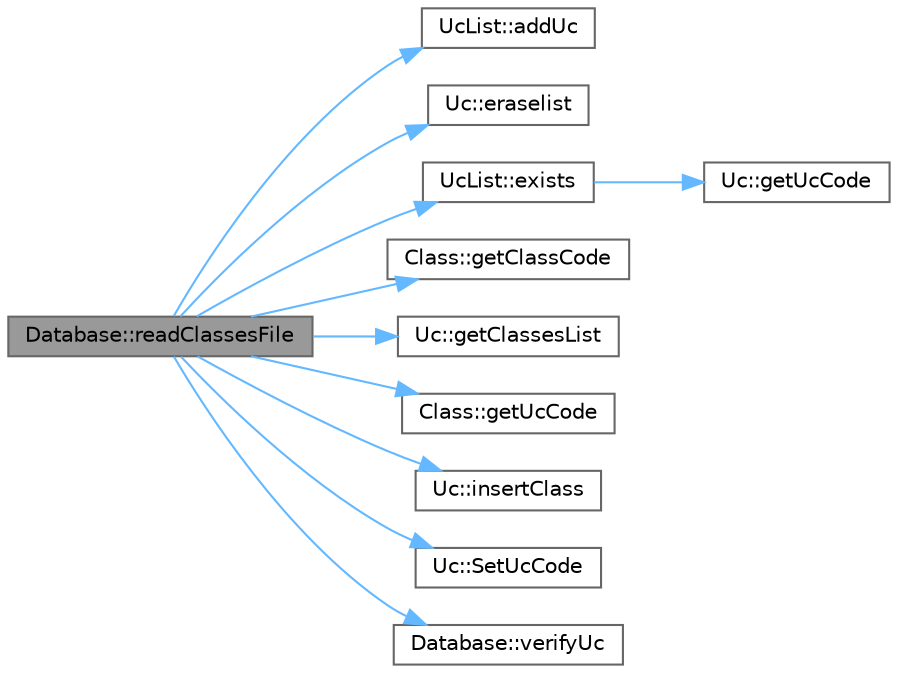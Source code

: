 digraph "Database::readClassesFile"
{
 // LATEX_PDF_SIZE
  bgcolor="transparent";
  edge [fontname=Helvetica,fontsize=10,labelfontname=Helvetica,labelfontsize=10];
  node [fontname=Helvetica,fontsize=10,shape=box,height=0.2,width=0.4];
  rankdir="LR";
  Node1 [label="Database::readClassesFile",height=0.2,width=0.4,color="gray40", fillcolor="grey60", style="filled", fontcolor="black",tooltip=" "];
  Node1 -> Node2 [color="steelblue1",style="solid"];
  Node2 [label="UcList::addUc",height=0.2,width=0.4,color="grey40", fillcolor="white", style="filled",URL="$class_uc_list.html#aaf0facf94285aeba56524139d01358b9",tooltip=" "];
  Node1 -> Node3 [color="steelblue1",style="solid"];
  Node3 [label="Uc::eraselist",height=0.2,width=0.4,color="grey40", fillcolor="white", style="filled",URL="$class_uc.html#af34af4e15bf87e376b741ebe7f78227c",tooltip=" "];
  Node1 -> Node4 [color="steelblue1",style="solid"];
  Node4 [label="UcList::exists",height=0.2,width=0.4,color="grey40", fillcolor="white", style="filled",URL="$class_uc_list.html#a10a728d32bdd96678b31d2dc796432a7",tooltip=" "];
  Node4 -> Node5 [color="steelblue1",style="solid"];
  Node5 [label="Uc::getUcCode",height=0.2,width=0.4,color="grey40", fillcolor="white", style="filled",URL="$class_uc.html#a2b9fa6366a08ddf30f0d03342e89a01a",tooltip=" "];
  Node1 -> Node6 [color="steelblue1",style="solid"];
  Node6 [label="Class::getClassCode",height=0.2,width=0.4,color="grey40", fillcolor="white", style="filled",URL="$class_class.html#aa68718414a5cad02b1afdba4ad450971",tooltip=" "];
  Node1 -> Node7 [color="steelblue1",style="solid"];
  Node7 [label="Uc::getClassesList",height=0.2,width=0.4,color="grey40", fillcolor="white", style="filled",URL="$class_uc.html#a708833d47bcb120badcb87a04a57bb08",tooltip=" "];
  Node1 -> Node8 [color="steelblue1",style="solid"];
  Node8 [label="Class::getUcCode",height=0.2,width=0.4,color="grey40", fillcolor="white", style="filled",URL="$class_class.html#a75673197177e612baf4d6041f0489539",tooltip=" "];
  Node1 -> Node9 [color="steelblue1",style="solid"];
  Node9 [label="Uc::insertClass",height=0.2,width=0.4,color="grey40", fillcolor="white", style="filled",URL="$class_uc.html#a4e8e0e8f0313b4a642141094a08ad740",tooltip=" "];
  Node1 -> Node10 [color="steelblue1",style="solid"];
  Node10 [label="Uc::SetUcCode",height=0.2,width=0.4,color="grey40", fillcolor="white", style="filled",URL="$class_uc.html#a174190aa3e2329c6cd133202c20c21bc",tooltip=" "];
  Node1 -> Node11 [color="steelblue1",style="solid"];
  Node11 [label="Database::verifyUc",height=0.2,width=0.4,color="grey40", fillcolor="white", style="filled",URL="$class_database.html#a43b97c11fc585d8b0180e1266c0b3183",tooltip=" "];
}
